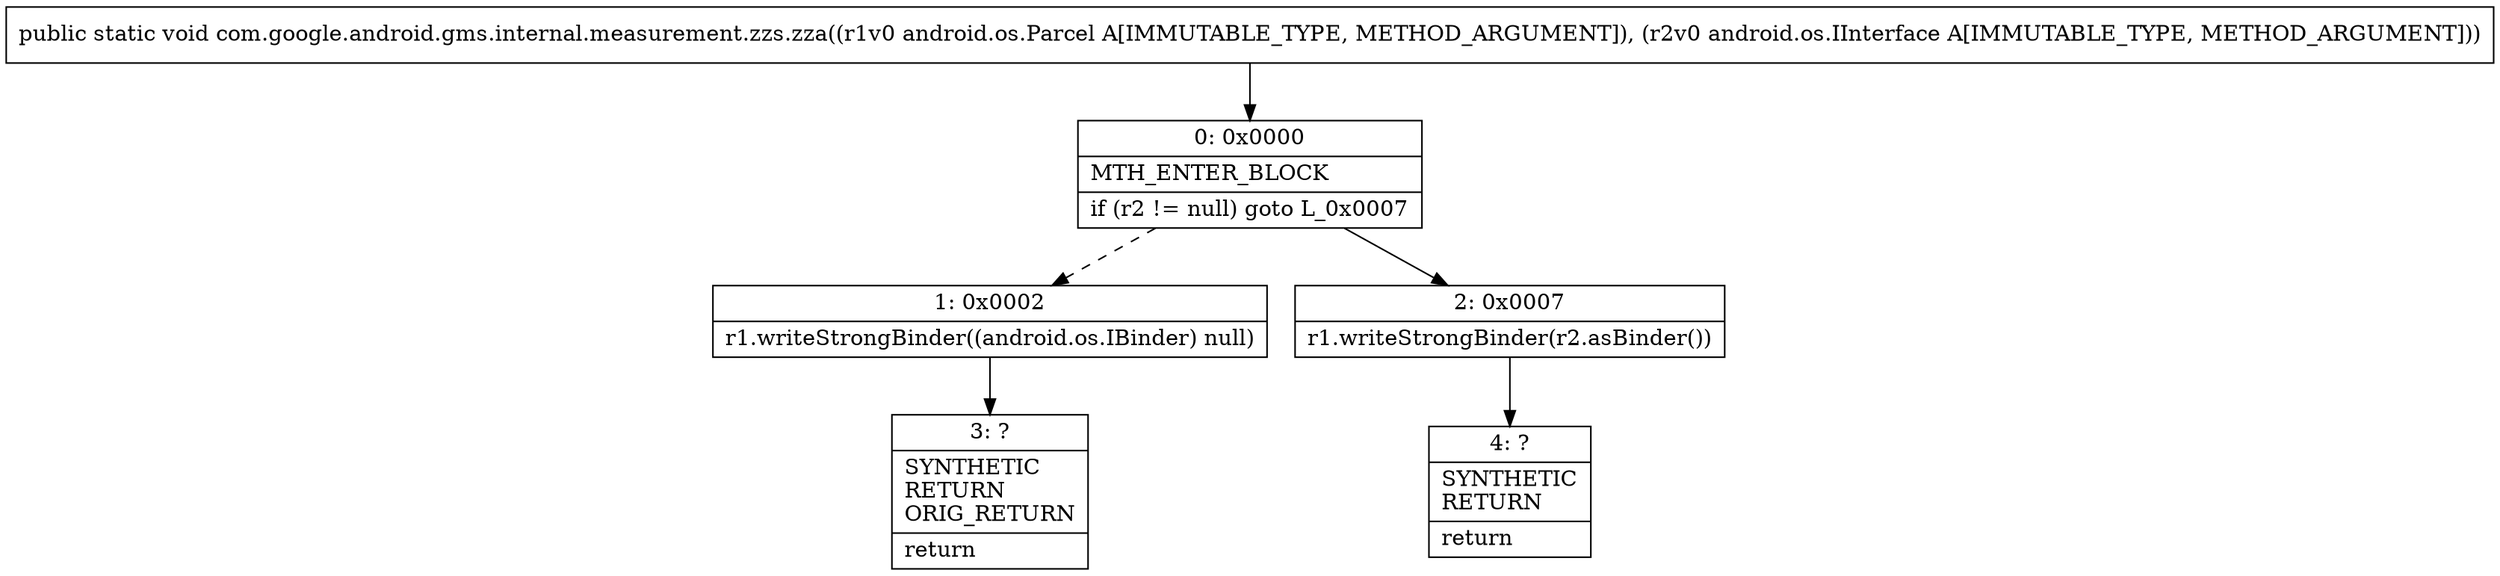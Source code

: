 digraph "CFG forcom.google.android.gms.internal.measurement.zzs.zza(Landroid\/os\/Parcel;Landroid\/os\/IInterface;)V" {
Node_0 [shape=record,label="{0\:\ 0x0000|MTH_ENTER_BLOCK\l|if (r2 != null) goto L_0x0007\l}"];
Node_1 [shape=record,label="{1\:\ 0x0002|r1.writeStrongBinder((android.os.IBinder) null)\l}"];
Node_2 [shape=record,label="{2\:\ 0x0007|r1.writeStrongBinder(r2.asBinder())\l}"];
Node_3 [shape=record,label="{3\:\ ?|SYNTHETIC\lRETURN\lORIG_RETURN\l|return\l}"];
Node_4 [shape=record,label="{4\:\ ?|SYNTHETIC\lRETURN\l|return\l}"];
MethodNode[shape=record,label="{public static void com.google.android.gms.internal.measurement.zzs.zza((r1v0 android.os.Parcel A[IMMUTABLE_TYPE, METHOD_ARGUMENT]), (r2v0 android.os.IInterface A[IMMUTABLE_TYPE, METHOD_ARGUMENT])) }"];
MethodNode -> Node_0;
Node_0 -> Node_1[style=dashed];
Node_0 -> Node_2;
Node_1 -> Node_3;
Node_2 -> Node_4;
}

